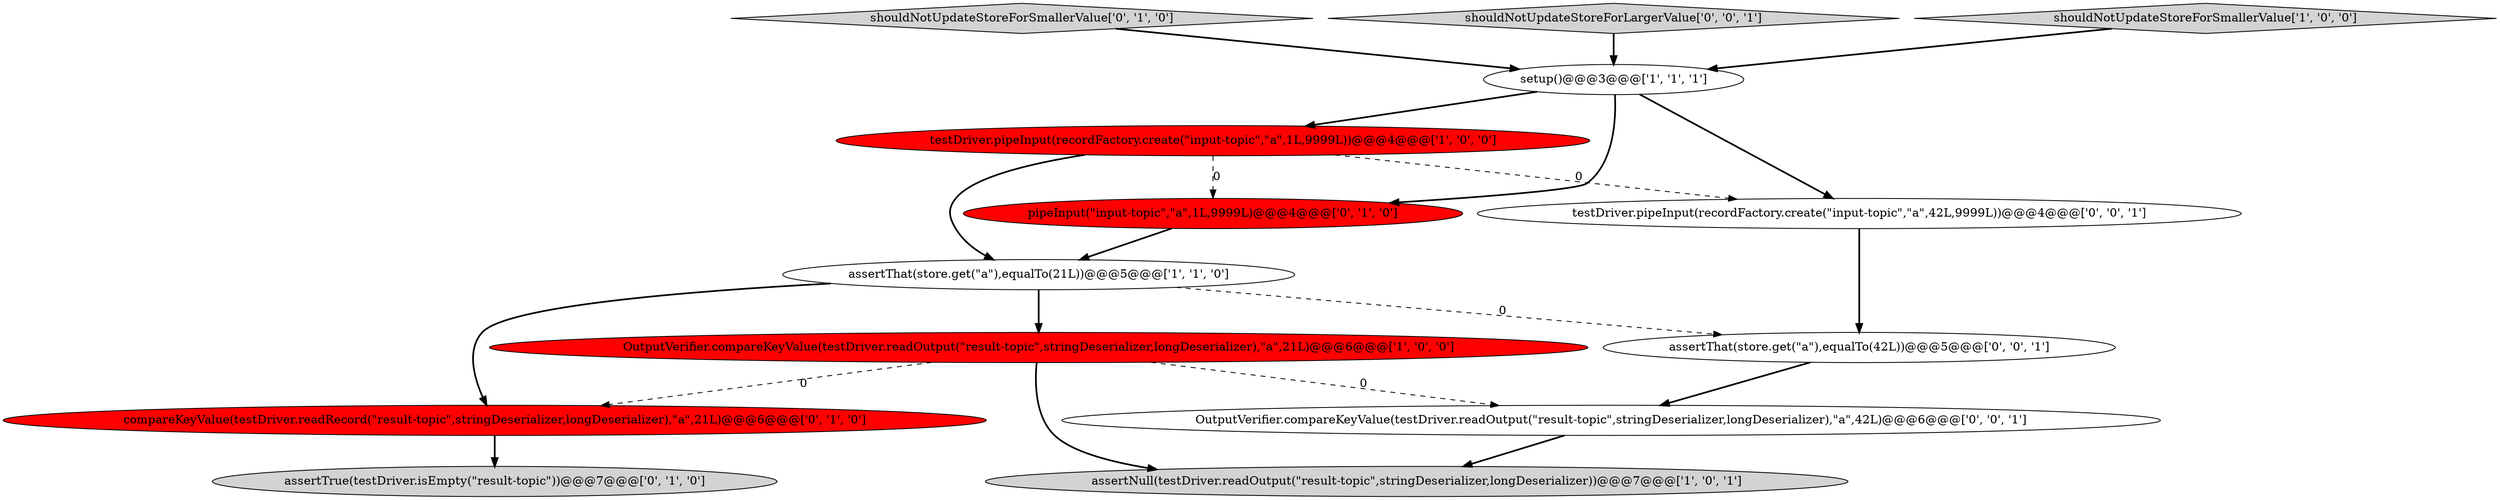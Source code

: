 digraph {
9 [style = filled, label = "shouldNotUpdateStoreForSmallerValue['0', '1', '0']", fillcolor = lightgray, shape = diamond image = "AAA0AAABBB2BBB"];
10 [style = filled, label = "assertThat(store.get(\"a\"),equalTo(42L))@@@5@@@['0', '0', '1']", fillcolor = white, shape = ellipse image = "AAA0AAABBB3BBB"];
5 [style = filled, label = "setup()@@@3@@@['1', '1', '1']", fillcolor = white, shape = ellipse image = "AAA0AAABBB1BBB"];
11 [style = filled, label = "shouldNotUpdateStoreForLargerValue['0', '0', '1']", fillcolor = lightgray, shape = diamond image = "AAA0AAABBB3BBB"];
0 [style = filled, label = "OutputVerifier.compareKeyValue(testDriver.readOutput(\"result-topic\",stringDeserializer,longDeserializer),\"a\",21L)@@@6@@@['1', '0', '0']", fillcolor = red, shape = ellipse image = "AAA1AAABBB1BBB"];
3 [style = filled, label = "shouldNotUpdateStoreForSmallerValue['1', '0', '0']", fillcolor = lightgray, shape = diamond image = "AAA0AAABBB1BBB"];
1 [style = filled, label = "assertNull(testDriver.readOutput(\"result-topic\",stringDeserializer,longDeserializer))@@@7@@@['1', '0', '1']", fillcolor = lightgray, shape = ellipse image = "AAA0AAABBB1BBB"];
8 [style = filled, label = "assertTrue(testDriver.isEmpty(\"result-topic\"))@@@7@@@['0', '1', '0']", fillcolor = lightgray, shape = ellipse image = "AAA0AAABBB2BBB"];
12 [style = filled, label = "testDriver.pipeInput(recordFactory.create(\"input-topic\",\"a\",42L,9999L))@@@4@@@['0', '0', '1']", fillcolor = white, shape = ellipse image = "AAA0AAABBB3BBB"];
4 [style = filled, label = "assertThat(store.get(\"a\"),equalTo(21L))@@@5@@@['1', '1', '0']", fillcolor = white, shape = ellipse image = "AAA0AAABBB1BBB"];
6 [style = filled, label = "pipeInput(\"input-topic\",\"a\",1L,9999L)@@@4@@@['0', '1', '0']", fillcolor = red, shape = ellipse image = "AAA1AAABBB2BBB"];
2 [style = filled, label = "testDriver.pipeInput(recordFactory.create(\"input-topic\",\"a\",1L,9999L))@@@4@@@['1', '0', '0']", fillcolor = red, shape = ellipse image = "AAA1AAABBB1BBB"];
7 [style = filled, label = "compareKeyValue(testDriver.readRecord(\"result-topic\",stringDeserializer,longDeserializer),\"a\",21L)@@@6@@@['0', '1', '0']", fillcolor = red, shape = ellipse image = "AAA1AAABBB2BBB"];
13 [style = filled, label = "OutputVerifier.compareKeyValue(testDriver.readOutput(\"result-topic\",stringDeserializer,longDeserializer),\"a\",42L)@@@6@@@['0', '0', '1']", fillcolor = white, shape = ellipse image = "AAA0AAABBB3BBB"];
9->5 [style = bold, label=""];
6->4 [style = bold, label=""];
11->5 [style = bold, label=""];
5->2 [style = bold, label=""];
3->5 [style = bold, label=""];
12->10 [style = bold, label=""];
2->12 [style = dashed, label="0"];
5->6 [style = bold, label=""];
4->10 [style = dashed, label="0"];
10->13 [style = bold, label=""];
5->12 [style = bold, label=""];
7->8 [style = bold, label=""];
0->7 [style = dashed, label="0"];
2->4 [style = bold, label=""];
0->1 [style = bold, label=""];
4->7 [style = bold, label=""];
0->13 [style = dashed, label="0"];
13->1 [style = bold, label=""];
4->0 [style = bold, label=""];
2->6 [style = dashed, label="0"];
}

